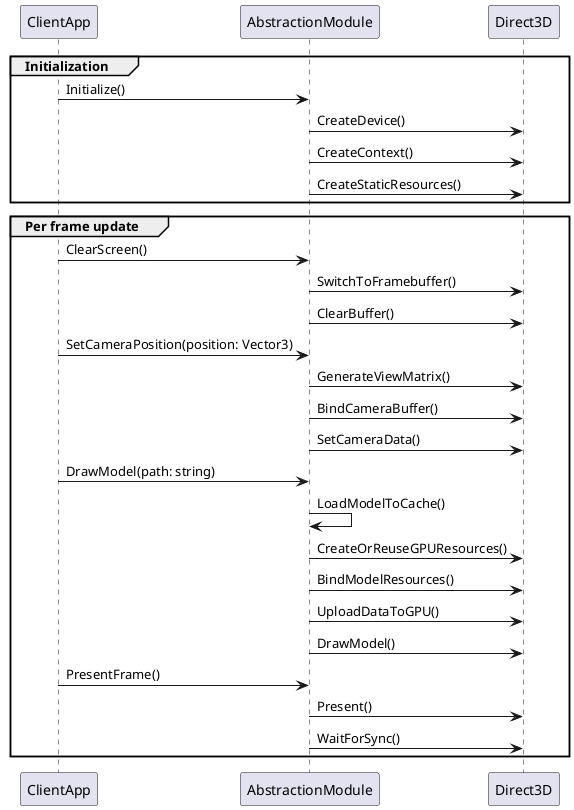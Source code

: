 @startuml ModuleTypesAbstraction

group Initialization
    ClientApp -> AbstractionModule : Initialize()
    AbstractionModule -> Direct3D : CreateDevice()
    AbstractionModule -> Direct3D : CreateContext()
    AbstractionModule -> Direct3D : CreateStaticResources()
end

group Per frame update
    ClientApp -> AbstractionModule : ClearScreen()
    AbstractionModule -> Direct3D : SwitchToFramebuffer()
    AbstractionModule -> Direct3D : ClearBuffer()

    ClientApp -> AbstractionModule : SetCameraPosition(position: Vector3)
    AbstractionModule -> Direct3D : GenerateViewMatrix()
    AbstractionModule -> Direct3D : BindCameraBuffer()
    AbstractionModule -> Direct3D : SetCameraData()

    ClientApp -> AbstractionModule : DrawModel(path: string)
    AbstractionModule -> AbstractionModule : LoadModelToCache()
    AbstractionModule -> Direct3D : CreateOrReuseGPUResources()
    AbstractionModule -> Direct3D : BindModelResources()
    AbstractionModule -> Direct3D : UploadDataToGPU()
    AbstractionModule -> Direct3D : DrawModel()

    ClientApp -> AbstractionModule : PresentFrame()
    AbstractionModule -> Direct3D : Present()
    AbstractionModule -> Direct3D : WaitForSync() 
end

@enduml